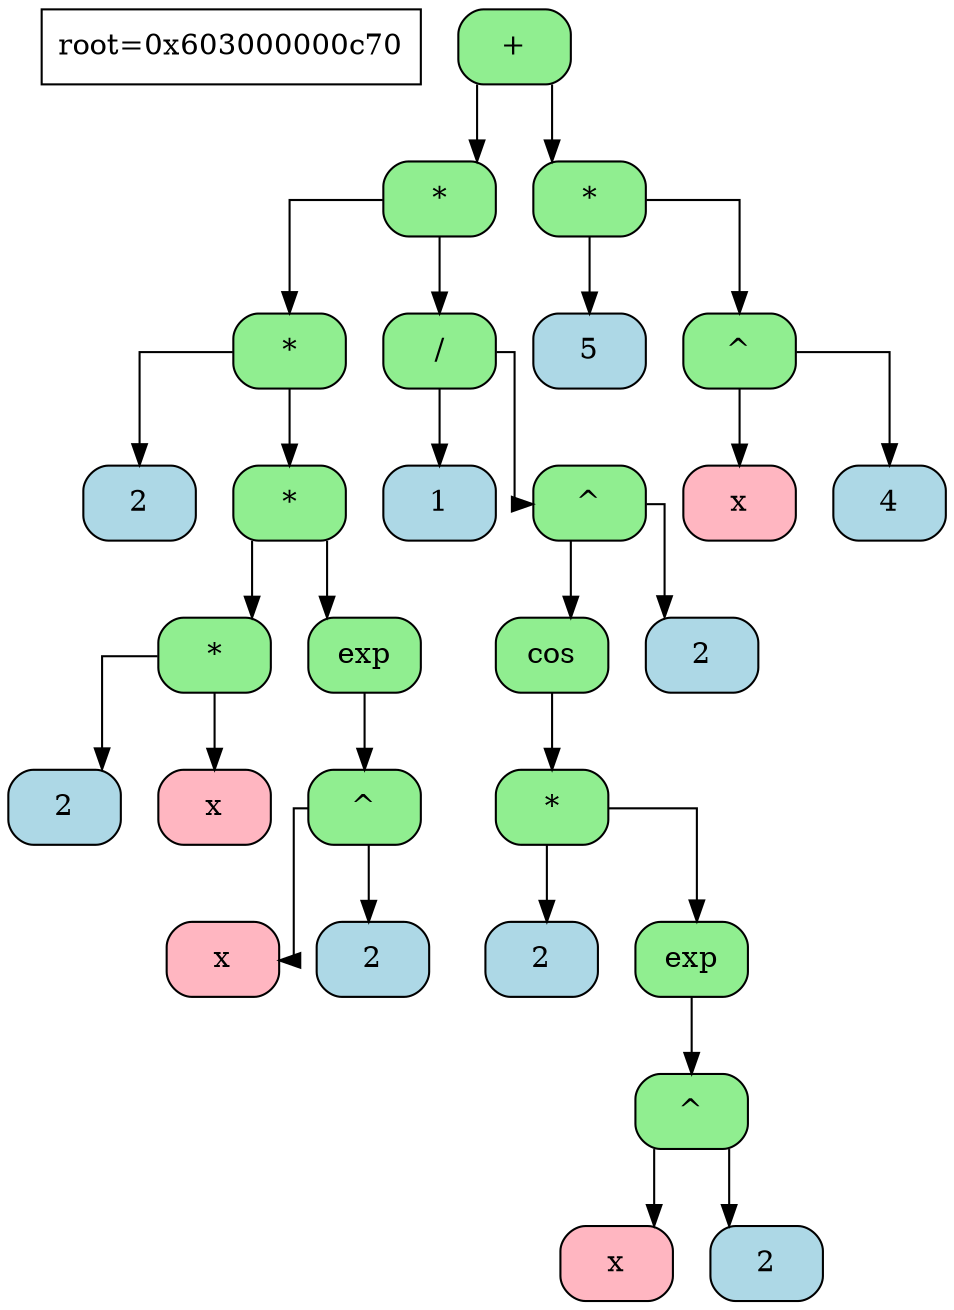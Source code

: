 digraph tree{
    node[shape=record,fontsize=14];
    splines=ortho
    info[label="root=0x603000000c70"]

  	node0x603000000c70[shape=Mrecord,style="rounded,filled",fillcolor="lightgreen",label="+"]
	node0x603000000c70->node0x603000000c40
	node0x603000000c40[shape=Mrecord,style="rounded,filled",fillcolor="lightgreen",label="*"]
	node0x603000000c40->node0x603000000c10
	node0x603000000c10[shape=Mrecord,style="rounded,filled",fillcolor="lightgreen",label="*"]
	node0x603000000c10->node0x603000000a90
	node0x603000000a90[shape=Mrecord,style="rounded,filled",fillcolor="lightblue",label="2"]
	node0x603000000a90[shape=Mrecord,style="rounded,filled",fillcolor="lightblue",label="2"]
	node0x603000000c10[shape=Mrecord,style="rounded,filled",fillcolor="lightgreen",label="*"]
	node0x603000000c10->node0x603000000a60
	node0x603000000a60[shape=Mrecord,style="rounded,filled",fillcolor="lightgreen",label="*"]
	node0x603000000a60->node0x603000000a30
	node0x603000000a30[shape=Mrecord,style="rounded,filled",fillcolor="lightgreen",label="*"]
	node0x603000000a30->node0x6030000009a0
	node0x6030000009a0[shape=Mrecord,style="rounded,filled",fillcolor="lightblue",label="2"]
	node0x6030000009a0[shape=Mrecord,style="rounded,filled",fillcolor="lightblue",label="2"]
	node0x603000000a30[shape=Mrecord,style="rounded,filled",fillcolor="lightgreen",label="*"]
	node0x603000000a30->node0x603000000970
	node0x603000000970[shape=Mrecord,style="rounded,filled",fillcolor="lightpink",label="x"]
	node0x603000000970[shape=Mrecord,style="rounded,filled",fillcolor="lightpink",label="x"]
	node0x603000000a60[shape=Mrecord,style="rounded,filled",fillcolor="lightgreen",label="*"]
	node0x603000000a60->node0x603000000880
	node0x603000000880[shape=Mrecord,style="rounded,filled",fillcolor="lightgreen",label="exp"]
	node0x603000000880[shape=Mrecord,style="rounded,filled",fillcolor="lightgreen",label="exp"]
	node0x603000000880->node0x603000000850
	node0x603000000850[shape=Mrecord,style="rounded,filled",fillcolor="lightgreen",label="^"]
	node0x603000000850->node0x603000000820
	node0x603000000820[shape=Mrecord,style="rounded,filled",fillcolor="lightpink",label="x"]
	node0x603000000820[shape=Mrecord,style="rounded,filled",fillcolor="lightpink",label="x"]
	node0x603000000850[shape=Mrecord,style="rounded,filled",fillcolor="lightgreen",label="^"]
	node0x603000000850->node0x6030000007f0
	node0x6030000007f0[shape=Mrecord,style="rounded,filled",fillcolor="lightblue",label="2"]
	node0x6030000007f0[shape=Mrecord,style="rounded,filled",fillcolor="lightblue",label="2"]
	node0x603000000c40[shape=Mrecord,style="rounded,filled",fillcolor="lightgreen",label="*"]
	node0x603000000c40->node0x6030000007c0
	node0x6030000007c0[shape=Mrecord,style="rounded,filled",fillcolor="lightgreen",label="/"]
	node0x6030000007c0->node0x603000000790
	node0x603000000790[shape=Mrecord,style="rounded,filled",fillcolor="lightblue",label="1"]
	node0x603000000790[shape=Mrecord,style="rounded,filled",fillcolor="lightblue",label="1"]
	node0x6030000007c0[shape=Mrecord,style="rounded,filled",fillcolor="lightgreen",label="/"]
	node0x6030000007c0->node0x603000000760
	node0x603000000760[shape=Mrecord,style="rounded,filled",fillcolor="lightgreen",label="^"]
	node0x603000000760->node0x603000000730
	node0x603000000730[shape=Mrecord,style="rounded,filled",fillcolor="lightgreen",label="cos"]
	node0x603000000730[shape=Mrecord,style="rounded,filled",fillcolor="lightgreen",label="cos"]
	node0x603000000730->node0x603000000700
	node0x603000000700[shape=Mrecord,style="rounded,filled",fillcolor="lightgreen",label="*"]
	node0x603000000700->node0x6030000006d0
	node0x6030000006d0[shape=Mrecord,style="rounded,filled",fillcolor="lightblue",label="2"]
	node0x6030000006d0[shape=Mrecord,style="rounded,filled",fillcolor="lightblue",label="2"]
	node0x603000000700[shape=Mrecord,style="rounded,filled",fillcolor="lightgreen",label="*"]
	node0x603000000700->node0x6030000006a0
	node0x6030000006a0[shape=Mrecord,style="rounded,filled",fillcolor="lightgreen",label="exp"]
	node0x6030000006a0[shape=Mrecord,style="rounded,filled",fillcolor="lightgreen",label="exp"]
	node0x6030000006a0->node0x603000000670
	node0x603000000670[shape=Mrecord,style="rounded,filled",fillcolor="lightgreen",label="^"]
	node0x603000000670->node0x603000000640
	node0x603000000640[shape=Mrecord,style="rounded,filled",fillcolor="lightpink",label="x"]
	node0x603000000640[shape=Mrecord,style="rounded,filled",fillcolor="lightpink",label="x"]
	node0x603000000670[shape=Mrecord,style="rounded,filled",fillcolor="lightgreen",label="^"]
	node0x603000000670->node0x603000000610
	node0x603000000610[shape=Mrecord,style="rounded,filled",fillcolor="lightblue",label="2"]
	node0x603000000610[shape=Mrecord,style="rounded,filled",fillcolor="lightblue",label="2"]
	node0x603000000760[shape=Mrecord,style="rounded,filled",fillcolor="lightgreen",label="^"]
	node0x603000000760->node0x6030000005e0
	node0x6030000005e0[shape=Mrecord,style="rounded,filled",fillcolor="lightblue",label="2"]
	node0x6030000005e0[shape=Mrecord,style="rounded,filled",fillcolor="lightblue",label="2"]
	node0x603000000c70[shape=Mrecord,style="rounded,filled",fillcolor="lightgreen",label="+"]
	node0x603000000c70->node0x6030000005b0
	node0x6030000005b0[shape=Mrecord,style="rounded,filled",fillcolor="lightgreen",label="*"]
	node0x6030000005b0->node0x603000000520
	node0x603000000520[shape=Mrecord,style="rounded,filled",fillcolor="lightblue",label="5"]
	node0x603000000520[shape=Mrecord,style="rounded,filled",fillcolor="lightblue",label="5"]
	node0x6030000005b0[shape=Mrecord,style="rounded,filled",fillcolor="lightgreen",label="*"]
	node0x6030000005b0->node0x6030000004f0
	node0x6030000004f0[shape=Mrecord,style="rounded,filled",fillcolor="lightgreen",label="^"]
	node0x6030000004f0->node0x6030000004c0
	node0x6030000004c0[shape=Mrecord,style="rounded,filled",fillcolor="lightpink",label="x"]
	node0x6030000004c0[shape=Mrecord,style="rounded,filled",fillcolor="lightpink",label="x"]
	node0x6030000004f0[shape=Mrecord,style="rounded,filled",fillcolor="lightgreen",label="^"]
	node0x6030000004f0->node0x603000000490
	node0x603000000490[shape=Mrecord,style="rounded,filled",fillcolor="lightblue",label="4"]
	node0x603000000490[shape=Mrecord,style="rounded,filled",fillcolor="lightblue",label="4"]

}